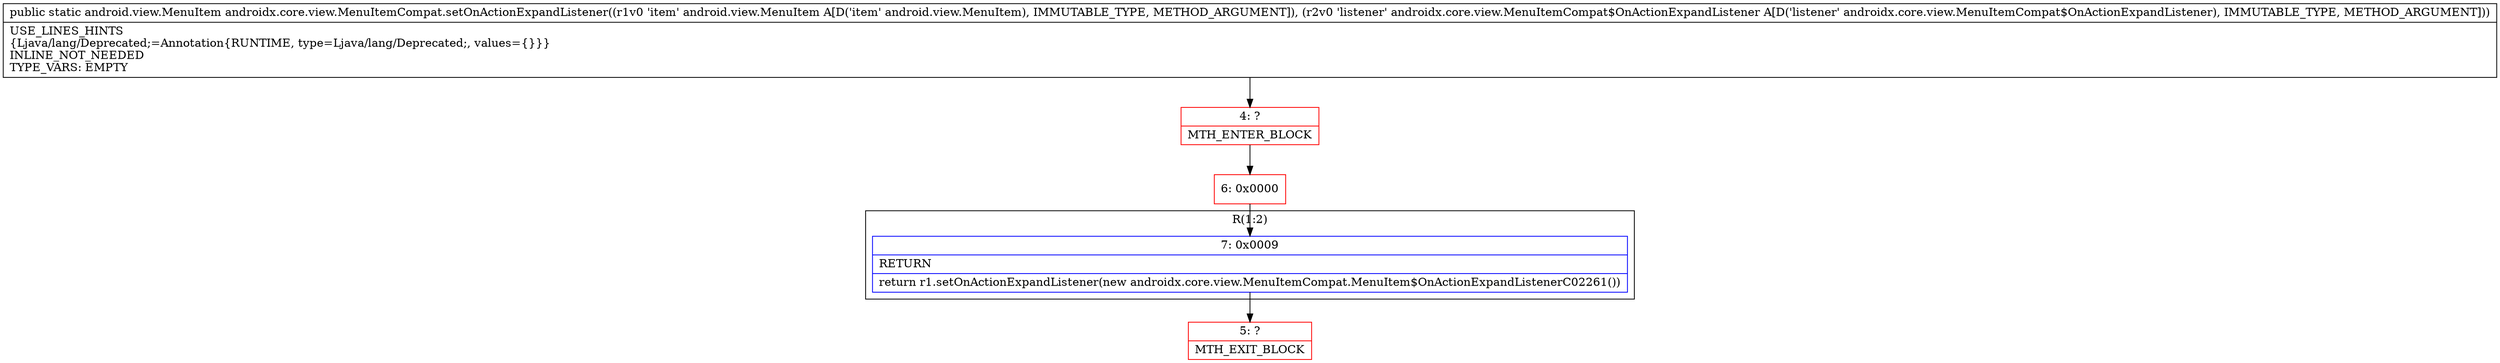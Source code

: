 digraph "CFG forandroidx.core.view.MenuItemCompat.setOnActionExpandListener(Landroid\/view\/MenuItem;Landroidx\/core\/view\/MenuItemCompat$OnActionExpandListener;)Landroid\/view\/MenuItem;" {
subgraph cluster_Region_1314570424 {
label = "R(1:2)";
node [shape=record,color=blue];
Node_7 [shape=record,label="{7\:\ 0x0009|RETURN\l|return r1.setOnActionExpandListener(new androidx.core.view.MenuItemCompat.MenuItem$OnActionExpandListenerC02261())\l}"];
}
Node_4 [shape=record,color=red,label="{4\:\ ?|MTH_ENTER_BLOCK\l}"];
Node_6 [shape=record,color=red,label="{6\:\ 0x0000}"];
Node_5 [shape=record,color=red,label="{5\:\ ?|MTH_EXIT_BLOCK\l}"];
MethodNode[shape=record,label="{public static android.view.MenuItem androidx.core.view.MenuItemCompat.setOnActionExpandListener((r1v0 'item' android.view.MenuItem A[D('item' android.view.MenuItem), IMMUTABLE_TYPE, METHOD_ARGUMENT]), (r2v0 'listener' androidx.core.view.MenuItemCompat$OnActionExpandListener A[D('listener' androidx.core.view.MenuItemCompat$OnActionExpandListener), IMMUTABLE_TYPE, METHOD_ARGUMENT]))  | USE_LINES_HINTS\l\{Ljava\/lang\/Deprecated;=Annotation\{RUNTIME, type=Ljava\/lang\/Deprecated;, values=\{\}\}\}\lINLINE_NOT_NEEDED\lTYPE_VARS: EMPTY\l}"];
MethodNode -> Node_4;Node_7 -> Node_5;
Node_4 -> Node_6;
Node_6 -> Node_7;
}

